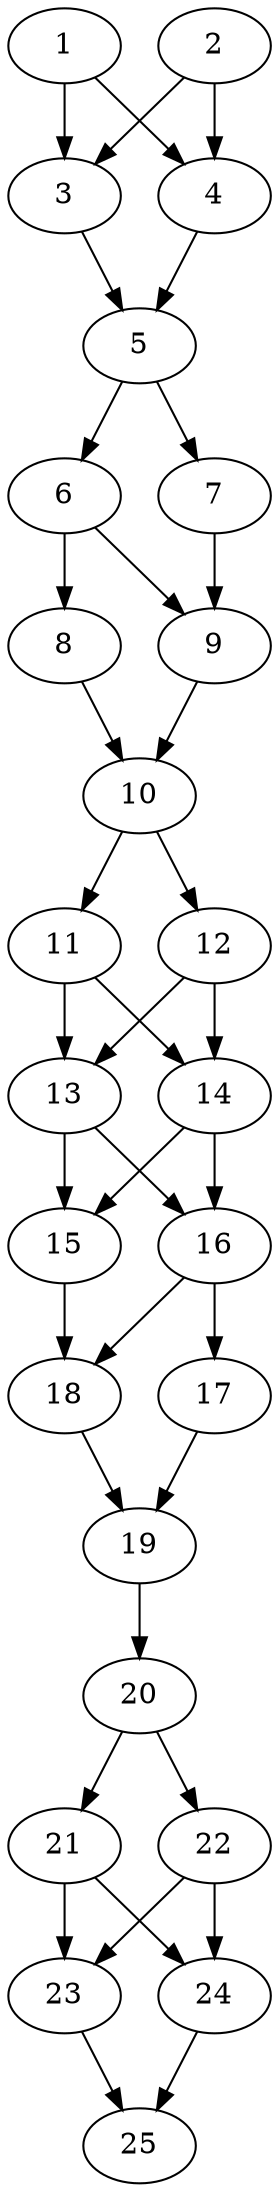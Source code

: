 // DAG automatically generated by daggen at Thu Oct  3 14:00:39 2019
// ./daggen --dot -n 25 --ccr 0.4 --fat 0.3 --regular 0.5 --density 0.9 --mindata 5242880 --maxdata 52428800 
digraph G {
  1 [size="122764800", alpha="0.14", expect_size="49105920"] 
  1 -> 3 [size ="49105920"]
  1 -> 4 [size ="49105920"]
  2 [size="15572480", alpha="0.04", expect_size="6228992"] 
  2 -> 3 [size ="6228992"]
  2 -> 4 [size ="6228992"]
  3 [size="34437120", alpha="0.13", expect_size="13774848"] 
  3 -> 5 [size ="13774848"]
  4 [size="64130560", alpha="0.09", expect_size="25652224"] 
  4 -> 5 [size ="25652224"]
  5 [size="45486080", alpha="0.01", expect_size="18194432"] 
  5 -> 6 [size ="18194432"]
  5 -> 7 [size ="18194432"]
  6 [size="81804800", alpha="0.12", expect_size="32721920"] 
  6 -> 8 [size ="32721920"]
  6 -> 9 [size ="32721920"]
  7 [size="124085760", alpha="0.03", expect_size="49634304"] 
  7 -> 9 [size ="49634304"]
  8 [size="61201920", alpha="0.16", expect_size="24480768"] 
  8 -> 10 [size ="24480768"]
  9 [size="39339520", alpha="0.18", expect_size="15735808"] 
  9 -> 10 [size ="15735808"]
  10 [size="95738880", alpha="0.09", expect_size="38295552"] 
  10 -> 11 [size ="38295552"]
  10 -> 12 [size ="38295552"]
  11 [size="51865600", alpha="0.07", expect_size="20746240"] 
  11 -> 13 [size ="20746240"]
  11 -> 14 [size ="20746240"]
  12 [size="16174080", alpha="0.02", expect_size="6469632"] 
  12 -> 13 [size ="6469632"]
  12 -> 14 [size ="6469632"]
  13 [size="38259200", alpha="0.14", expect_size="15303680"] 
  13 -> 15 [size ="15303680"]
  13 -> 16 [size ="15303680"]
  14 [size="117253120", alpha="0.18", expect_size="46901248"] 
  14 -> 15 [size ="46901248"]
  14 -> 16 [size ="46901248"]
  15 [size="50421760", alpha="0.10", expect_size="20168704"] 
  15 -> 18 [size ="20168704"]
  16 [size="58467840", alpha="0.01", expect_size="23387136"] 
  16 -> 17 [size ="23387136"]
  16 -> 18 [size ="23387136"]
  17 [size="14205440", alpha="0.06", expect_size="5682176"] 
  17 -> 19 [size ="5682176"]
  18 [size="30223360", alpha="0.10", expect_size="12089344"] 
  18 -> 19 [size ="12089344"]
  19 [size="123576320", alpha="0.11", expect_size="49430528"] 
  19 -> 20 [size ="49430528"]
  20 [size="112926720", alpha="0.09", expect_size="45170688"] 
  20 -> 21 [size ="45170688"]
  20 -> 22 [size ="45170688"]
  21 [size="46871040", alpha="0.04", expect_size="18748416"] 
  21 -> 23 [size ="18748416"]
  21 -> 24 [size ="18748416"]
  22 [size="87951360", alpha="0.01", expect_size="35180544"] 
  22 -> 23 [size ="35180544"]
  22 -> 24 [size ="35180544"]
  23 [size="97733120", alpha="0.00", expect_size="39093248"] 
  23 -> 25 [size ="39093248"]
  24 [size="64798720", alpha="0.09", expect_size="25919488"] 
  24 -> 25 [size ="25919488"]
  25 [size="54164480", alpha="0.03", expect_size="21665792"] 
}
